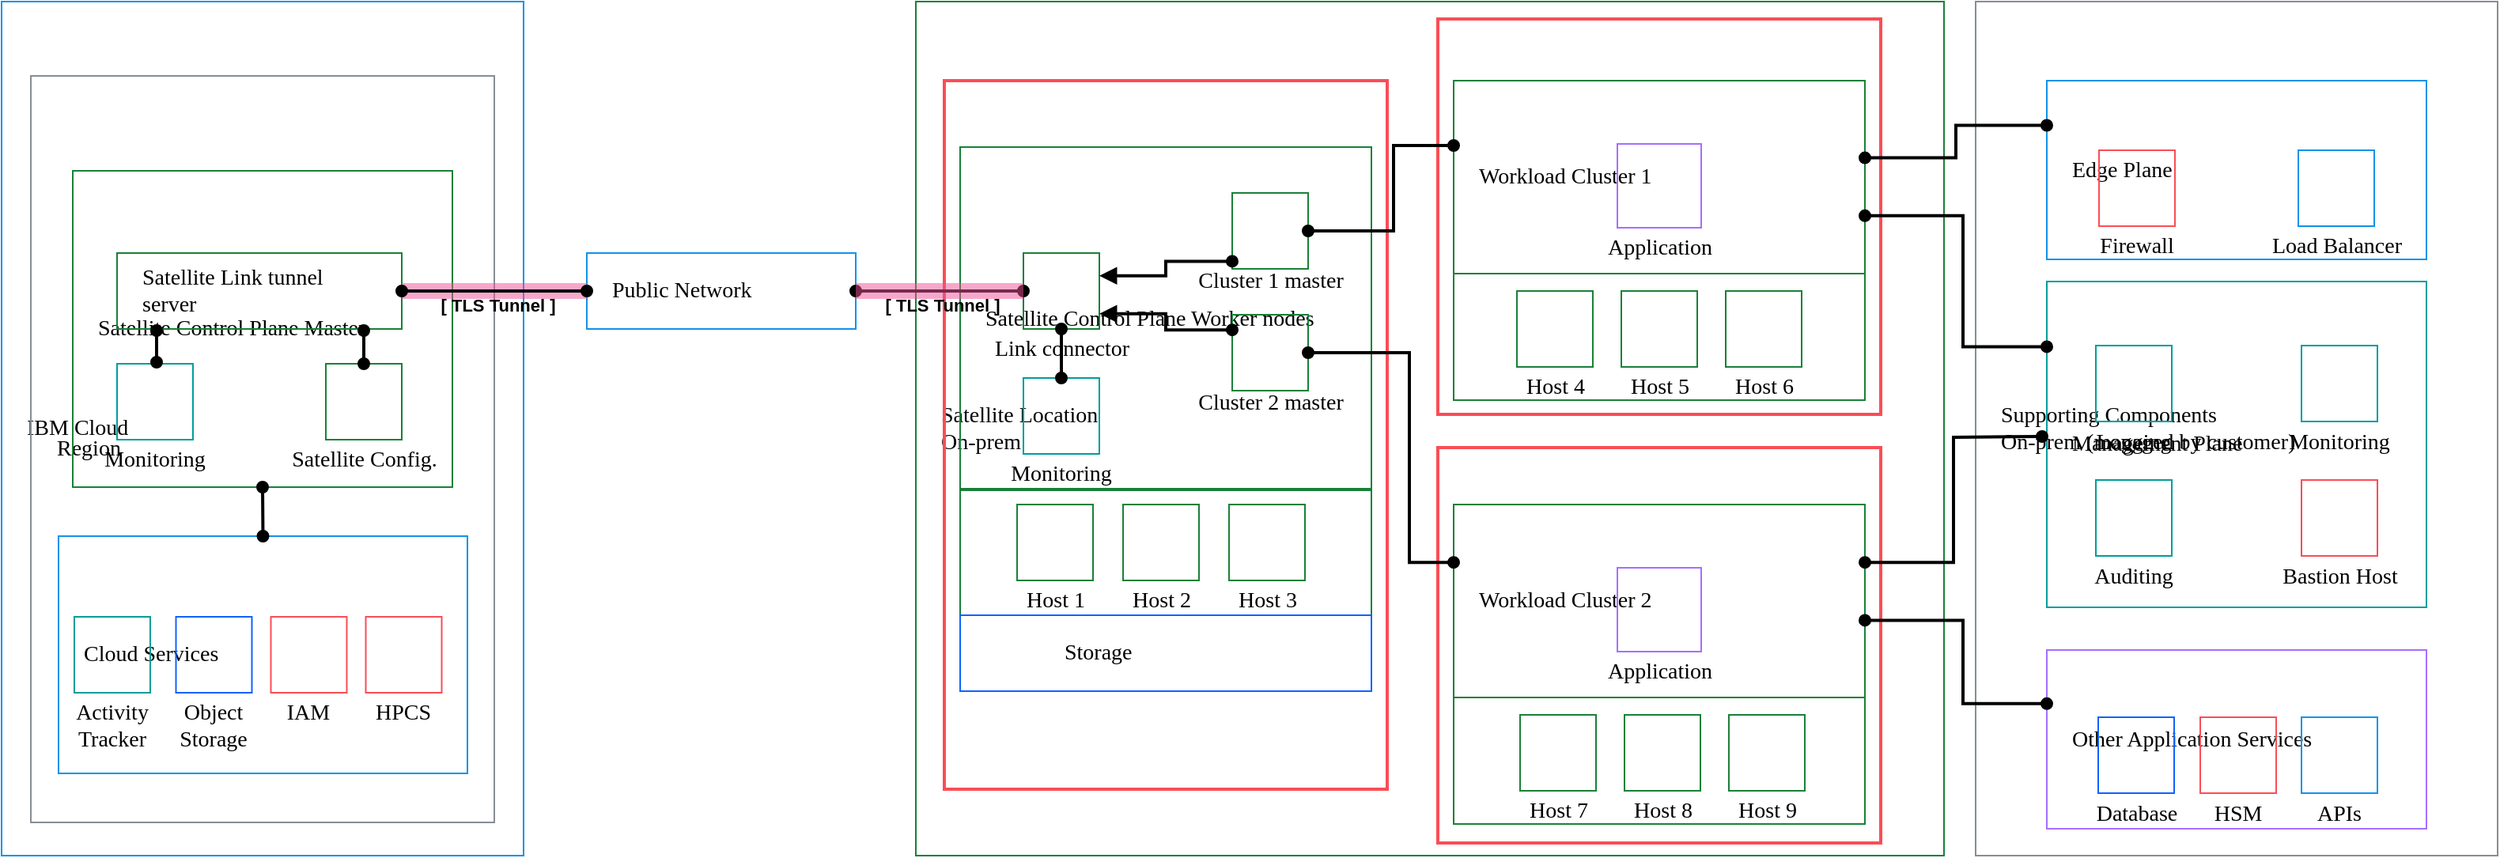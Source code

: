 <mxfile version="16.5.6" type="device"><diagram id="QGgQSifH74BlMv2Aps-l" name="Page-1"><mxGraphModel dx="3565" dy="6855" grid="1" gridSize="10" guides="1" tooltips="1" connect="1" arrows="1" fold="1" page="1" pageScale="1" pageWidth="1654" pageHeight="700" math="0" shadow="0"><root><mxCell id="0"/><mxCell id="1" value="Layout" parent="0"/><UserObject placeholders="1" label="&lt;font style='font-size: 14px' face='IBM Plex Sans SmBld'&gt;%Primary-Label%&lt;/font&gt;&lt;BR&gt;&lt;font style='font-size: 14px' face='IBM Plex Sans Regular'&gt;%Secondary-Text%&lt;/font&gt;" Badge-Text="" Icon-Name="network--enterprise" Primary-Label="Supporting Components" Secondary-Text="On-prem (managed by customer)" id="BtnGIIKVmkuxssM6Jyuc-58"><mxCell style="shape=mxgraph.ibm.base;ibmType=groupl;ibmLayout=expanded;strokeColor=#878d96;html=1;metaEdit=1;whiteSpace=wrap;fontFamily=IBM Plex Sans SmBld;fontSize=14;align=left;verticalAlign=middle;labelPosition=center;verticalLabelPosition=middle;spacing=0;spacingLeft=16;spacingRight=16;spacingTop=0;spacingBottom=0;container=1;collapsible=0;expand=0;recursiveResize=0;fontColor=#000000;ibmBadge=none;ibmBadgeColor=#a2191f;fillColor=none;" parent="1" vertex="1"><mxGeometry x="1286" y="-4820" width="330" height="540" as="geometry"/></mxCell></UserObject><UserObject placeholders="1" label="&lt;font style='font-size: 14px' face='IBM Plex Sans SmBld'&gt;%Primary-Label%&lt;/font&gt;&lt;BR&gt;&lt;font style='font-size: 14px' face='IBM Plex Sans Regular'&gt;%Secondary-Text%&lt;/font&gt;" Badge-Text="1" Icon-Name="ibm-cloud" Primary-Label="IBM Cloud" Secondary-Text="" id="BtnGIIKVmkuxssM6Jyuc-59"><mxCell style="shape=mxgraph.ibm.base;ibmType=groupp;ibmLayout=expanded;strokeColor=#1192e8;html=1;metaEdit=1;whiteSpace=wrap;fontFamily=IBM Plex Sans SmBld;fontSize=14;align=left;verticalAlign=middle;labelPosition=center;verticalLabelPosition=middle;spacing=0;spacingLeft=16;spacingRight=16;spacingTop=0;spacingBottom=0;container=1;collapsible=0;expand=0;recursiveResize=0;fontColor=#000000;ibmBadge=none;ibmBadgeColor=#002d9c;fillColor=none;enumerate=0;enumerateValue=2;" parent="1" vertex="1"><mxGeometry x="38" y="-4820" width="330" height="540" as="geometry"/></mxCell></UserObject><UserObject placeholders="1" label="&lt;font style='font-size: 14px' face='IBM Plex Sans SmBld'&gt;%Primary-Label%&lt;/font&gt;&lt;BR&gt;&lt;font style='font-size: 14px' face='IBM Plex Sans Regular'&gt;%Secondary-Text%&lt;/font&gt;" Badge-Text="" Icon-Name="location" Primary-Label="Region" Secondary-Text="" id="8Ff3G_bCJan0kXfeZ7tJ-3"><mxCell style="shape=mxgraph.ibm.base;ibmType=groupp;ibmLayout=expanded;strokeColor=#878d96;html=1;metaEdit=1;whiteSpace=wrap;fontFamily=IBM Plex Sans SmBld;fontSize=14;align=left;verticalAlign=middle;labelPosition=center;verticalLabelPosition=middle;spacing=0;spacingLeft=16;spacingRight=16;spacingTop=0;spacingBottom=0;container=1;collapsible=0;expand=0;recursiveResize=0;fontColor=#000000;ibmBadge=none;ibmBadgeColor=#002d9c;fillColor=none;" parent="BtnGIIKVmkuxssM6Jyuc-59" vertex="1"><mxGeometry x="18.5" y="47" width="293" height="472" as="geometry"/></mxCell></UserObject><UserObject placeholders="1" label="&lt;font style='font-size: 14px' face='IBM Plex Sans SmBld'&gt;%Primary-Label%&lt;/font&gt;&lt;BR&gt;&lt;font style='font-size: 14px' face='IBM Plex Sans Regular'&gt;%Secondary-Text%&lt;/font&gt;" Badge-Text="" Icon-Name="cloud-satellite" Primary-Label="Satellite Location" Secondary-Text="On-prem" id="BtnGIIKVmkuxssM6Jyuc-24"><mxCell style="shape=mxgraph.ibm.base;ibmType=groupp;ibmLayout=expanded;strokeColor=#198038;html=1;metaEdit=1;fontFamily=IBM Plex Sans SmBld;fontSize=14;align=left;verticalAlign=middle;labelPosition=center;verticalLabelPosition=middle;spacing=0;spacingLeft=16;spacingRight=16;spacingTop=0;spacingBottom=0;fontColor=#000000;container=1;collapsible=0;expand=0;recursiveResize=0;ibmStrikethrough=0;ibmMultiplicity=0;whiteSpace=wrap;ibmDashed=0;fillColor=none;ibmBadge=none;ibmBadgeColor=#002d9c;" parent="1" vertex="1"><mxGeometry x="616" y="-4820" width="650" height="540" as="geometry"/></mxCell></UserObject><mxCell id="BtnGIIKVmkuxssM6Jyuc-38" style="edgeStyle=orthogonalEdgeStyle;rounded=0;orthogonalLoop=1;jettySize=auto;html=1;exitX=0.5;exitY=1;exitDx=0;exitDy=0;exitPerimeter=0;" parent="BtnGIIKVmkuxssM6Jyuc-24" edge="1"><mxGeometry relative="1" as="geometry"><mxPoint x="470" y="210" as="sourcePoint"/><mxPoint x="470" y="210" as="targetPoint"/></mxGeometry></mxCell><UserObject placeholders="1" label="&lt;font style='font-size: 14px' face='IBM Plex Sans SmBld'&gt;%Primary-Label%&lt;/font&gt;&lt;BR&gt;&lt;font style='font-size: 14px' face='IBM Plex Sans Regular'&gt;%Secondary-Text%&lt;/font&gt;" Badge-Text="" Icon-Name="network--public" Primary-Label="Public Network" Secondary-Text="" id="EPWXC6U7eI29zw2xv1Xf-3"><mxCell style="shape=mxgraph.ibm.base;ibmType=nodel;ibmLayout=expanded;strokeColor=#1192e8;html=1;metaEdit=1;whiteSpace=wrap;image=;fontFamily=IBM Plex Sans Regular;fontSize=14;fillColor=default;align=left;verticalAlign=middle;labelPosition=center;verticalLabelPosition=middle;spacing=0;spacingLeft=16;spacingRight=16;spacingTop=0;spacingBottom=0;fontColor=#000000;container=1;collapsible=0;expand=0;recursiveResize=0;" parent="1" vertex="1"><mxGeometry x="408" y="-4661" width="170" height="48" as="geometry"/></mxCell></UserObject><object label="Security" id="7WjPgpAjkITfQ-JHW0yI-1"><mxCell style="" parent="0"/></object><UserObject placeholders="1" label="&lt;font style='font-size: 14px' face='IBM Plex Sans SmBld'&gt;%Primary-Label%&lt;/font&gt;&lt;BR&gt;&lt;font style='font-size: 14px' face='IBM Plex Sans Regular'&gt;%Secondary-Text%&lt;/font&gt;" Badge-Text="" Icon-Name="subnet-acl-rules" Primary-Label="Isolation" Secondary-Text="" id="gTPTis-2L5vKt44UkKvW-8"><mxCell style="shape=mxgraph.ibm.base;ibmType=groupp;ibmLayout=expanded;strokeColor=#fa4d56;html=1;metaEdit=1;whiteSpace=wrap;fontFamily=IBM Plex Sans SmBld;fontSize=14;align=left;verticalAlign=middle;labelPosition=center;verticalLabelPosition=middle;spacing=0;spacingLeft=16;spacingRight=16;spacingTop=0;spacingBottom=0;fontColor=#000000;container=1;collapsible=0;expand=0;recursiveResize=0;ibmDashed=1;noLabel=1;fillColor=none;strokeWidth=2;ibmBadge=none;ibmBadgeColor=#FCF4D6;" parent="7WjPgpAjkITfQ-JHW0yI-1" vertex="1"><mxGeometry x="946" y="-4538" width="280" height="250" as="geometry"/></mxCell></UserObject><UserObject placeholders="1" label="&lt;font style='font-size: 14px' face='IBM Plex Sans SmBld'&gt;%Primary-Label%&lt;/font&gt;&lt;BR&gt;&lt;font style='font-size: 14px' face='IBM Plex Sans Regular'&gt;%Secondary-Text%&lt;/font&gt;" Badge-Text="" Icon-Name="subnet-acl-rules" Primary-Label="Isolation" Secondary-Text="" id="gTPTis-2L5vKt44UkKvW-6"><mxCell style="shape=mxgraph.ibm.base;ibmType=groupp;ibmLayout=expanded;strokeColor=#fa4d56;html=1;metaEdit=1;whiteSpace=wrap;fontFamily=IBM Plex Sans SmBld;fontSize=14;align=left;verticalAlign=middle;labelPosition=center;verticalLabelPosition=middle;spacing=0;spacingLeft=16;spacingRight=16;spacingTop=0;spacingBottom=0;fontColor=#000000;container=1;collapsible=0;expand=0;recursiveResize=0;ibmDashed=1;noLabel=1;fillColor=none;strokeWidth=2;ibmBadge=none;ibmBadgeColor=#FCF4D6;" parent="7WjPgpAjkITfQ-JHW0yI-1" vertex="1"><mxGeometry x="946" y="-4809" width="280" height="250" as="geometry"/></mxCell></UserObject><UserObject placeholders="1" label="&lt;font style='font-size: 14px' face='IBM Plex Sans SmBld'&gt;%Primary-Label%&lt;/font&gt;&lt;BR&gt;&lt;font style='font-size: 14px' face='IBM Plex Sans Regular'&gt;%Secondary-Text%&lt;/font&gt;" Badge-Text="" Icon-Name="subnet-acl-rules" Primary-Label="Isolation" Secondary-Text="" id="gTPTis-2L5vKt44UkKvW-2"><mxCell style="shape=mxgraph.ibm.base;ibmType=groupp;ibmLayout=expanded;strokeColor=#fa4d56;html=1;metaEdit=1;whiteSpace=wrap;fontFamily=IBM Plex Sans SmBld;fontSize=14;align=left;verticalAlign=middle;labelPosition=center;verticalLabelPosition=middle;spacing=0;spacingLeft=16;spacingRight=16;spacingTop=0;spacingBottom=0;fontColor=#000000;container=1;collapsible=0;expand=0;recursiveResize=0;ibmDashed=1;noLabel=1;fillColor=none;strokeWidth=2;ibmBadge=none;ibmBadgeColor=#FCF4D6;ibmDouble=0;ibmStrikethrough=0;" parent="7WjPgpAjkITfQ-JHW0yI-1" vertex="1"><mxGeometry x="634" y="-4770" width="280" height="448" as="geometry"/></mxCell></UserObject><mxCell id="4E3MlcDwpkVzc0D5a_3z-2" value="Main" style="" parent="0"/><UserObject placeholders="1" label="&lt;font style='font-size: 14px' face='IBM Plex Sans SmBld'&gt;%Primary-Label%&lt;/font&gt;&lt;BR&gt;&lt;font style='font-size: 14px' face='IBM Plex Sans Regular'&gt;%Secondary-Text%&lt;/font&gt;" Badge-Text="" Icon-Name="cloud-satellite" Primary-Label="Satellite Control Plane Master" Secondary-Text="" id="BtnGIIKVmkuxssM6Jyuc-9"><mxCell style="shape=mxgraph.ibm.base;ibmType=groupp;ibmLayout=expanded;strokeColor=#198038;html=1;metaEdit=1;fontFamily=IBM Plex Sans SmBld;fontSize=14;align=left;verticalAlign=middle;labelPosition=center;verticalLabelPosition=middle;spacing=0;spacingLeft=16;spacingRight=16;spacingTop=0;spacingBottom=0;fontColor=#000000;container=1;collapsible=0;expand=0;recursiveResize=0;ibmStrikethrough=0;ibmMultiplicity=1;whiteSpace=wrap;ibmBadge=none;ibmBadgeColor=#002d9c;fillColor=none;" parent="4E3MlcDwpkVzc0D5a_3z-2" vertex="1"><mxGeometry x="83" y="-4713" width="240" height="200" as="geometry"/></mxCell></UserObject><UserObject placeholders="1" label="&lt;font style='font-size: 14px' face='IBM Plex Sans SmBld'&gt;%Primary-Label%&lt;/font&gt;&lt;BR&gt;&lt;font style='font-size: 14px' face='IBM Plex Sans Regular'&gt;%Secondary-Text%&lt;/font&gt;" Badge-Text="" Icon-Name="cloud-satellite" Primary-Label="Satellite Control Plane Worker nodes" Secondary-Text="" id="BtnGIIKVmkuxssM6Jyuc-11"><mxCell style="shape=mxgraph.ibm.base;ibmType=groupp;ibmLayout=expanded;strokeColor=#198038;html=1;metaEdit=1;fontFamily=IBM Plex Sans SmBld;fontSize=14;align=left;verticalAlign=middle;labelPosition=center;verticalLabelPosition=middle;spacing=0;spacingLeft=16;spacingRight=16;spacingTop=0;spacingBottom=0;fontColor=#000000;container=1;collapsible=0;expand=0;recursiveResize=0;ibmStrikethrough=0;ibmMultiplicity=0;whiteSpace=wrap;ibmBadge=none;ibmBadgeColor=#002d9c;fillColor=none;" parent="4E3MlcDwpkVzc0D5a_3z-2" vertex="1"><mxGeometry x="644" y="-4728" width="260" height="217" as="geometry"/></mxCell></UserObject><UserObject placeholders="1" label="&lt;font style='font-size: 14px' face='IBM Plex Sans SmBld'&gt;%Primary-Label%&lt;/font&gt;&lt;BR&gt;&lt;font style='font-size: 14px' face='IBM Plex Sans Regular'&gt;%Secondary-Text%&lt;/font&gt;" Badge-Text="" Icon-Name="bare-metal-server" Primary-Label="Workload" Secondary-Text="" id="p9elgmmDViiukzPHagZu-3"><mxCell style="shape=mxgraph.ibm.base;ibmType=nodep;ibmLayout=expanded;strokeColor=#198038;html=1;metaEdit=1;fontFamily=IBM Plex Sans SmBld;fontSize=14;align=left;verticalAlign=middle;labelPosition=center;verticalLabelPosition=middle;spacing=0;spacingLeft=16;spacingRight=16;spacingTop=0;spacingBottom=0;fontColor=#000000;container=1;collapsible=0;expand=0;recursiveResize=0;ibmMultiplicity=0;noLabel=1;ibmNoIcon=1;fillColor=none;" parent="4E3MlcDwpkVzc0D5a_3z-2" vertex="1"><mxGeometry x="956" y="-4648" width="260" height="80" as="geometry"/></mxCell></UserObject><UserObject placeholders="1" label="&lt;font style='font-size: 14px' face='IBM Plex Sans SmBld'&gt;%Primary-Label%&lt;/font&gt;&lt;BR&gt;&lt;font style='font-size: 14px' face='IBM Plex Sans Regular'&gt;%Secondary-Text%&lt;/font&gt;" Badge-Text="" Icon-Name="bare-metal-server" Primary-Label="Host 4" Secondary-Text="" id="p9elgmmDViiukzPHagZu-4"><mxCell style="shape=mxgraph.ibm.base;ibmType=nodel;ibmLayout=collapsed;strokeColor=#198038;html=1;metaEdit=1;fontFamily=IBM Plex Sans SmBld;fontSize=14;align=center;verticalAlign=top;labelPosition=center;verticalLabelPosition=bottom;spacing=0;spacingLeft=16;spacingRight=16;spacingTop=0;spacingBottom=4;fontColor=#000000;noLabel=0;ibmBadge=none;ibmBadgeColor=#002d9c;fillColor=none;" parent="p9elgmmDViiukzPHagZu-3" vertex="1"><mxGeometry x="40" y="11" width="48" height="48" as="geometry"/></mxCell></UserObject><UserObject placeholders="1" label="&lt;font style='font-size: 14px' face='IBM Plex Sans SmBld'&gt;%Primary-Label%&lt;/font&gt;&lt;BR&gt;&lt;font style='font-size: 14px' face='IBM Plex Sans Regular'&gt;%Secondary-Text%&lt;/font&gt;" Badge-Text="" Icon-Name="bare-metal-server" Primary-Label="Host 5" Secondary-Text="" id="p9elgmmDViiukzPHagZu-5"><mxCell style="shape=mxgraph.ibm.base;ibmType=nodel;ibmLayout=collapsed;strokeColor=#198038;html=1;metaEdit=1;fontFamily=IBM Plex Sans SmBld;fontSize=14;align=center;verticalAlign=top;labelPosition=center;verticalLabelPosition=bottom;spacing=0;spacingLeft=16;spacingRight=16;spacingTop=0;spacingBottom=4;fontColor=#000000;noLabel=0;ibmBadge=none;ibmBadgeColor=#002d9c;fillColor=none;" parent="p9elgmmDViiukzPHagZu-3" vertex="1"><mxGeometry x="106" y="11" width="48" height="48" as="geometry"/></mxCell></UserObject><UserObject placeholders="1" label="&lt;font style='font-size: 14px' face='IBM Plex Sans SmBld'&gt;%Primary-Label%&lt;/font&gt;&lt;BR&gt;&lt;font style='font-size: 14px' face='IBM Plex Sans Regular'&gt;%Secondary-Text%&lt;/font&gt;" Badge-Text="" Icon-Name="bare-metal-server" Primary-Label="Host 6" Secondary-Text="" id="p9elgmmDViiukzPHagZu-6"><mxCell style="shape=mxgraph.ibm.base;ibmType=nodel;ibmLayout=collapsed;strokeColor=#198038;html=1;metaEdit=1;fontFamily=IBM Plex Sans SmBld;fontSize=14;align=center;verticalAlign=top;labelPosition=center;verticalLabelPosition=bottom;spacing=0;spacingLeft=16;spacingRight=16;spacingTop=0;spacingBottom=4;fontColor=#000000;noLabel=0;ibmBadge=none;ibmBadgeColor=#002d9c;fillColor=none;" parent="p9elgmmDViiukzPHagZu-3" vertex="1"><mxGeometry x="172" y="11" width="48" height="48" as="geometry"/></mxCell></UserObject><UserObject placeholders="1" label="&lt;font style='font-size: 14px' face='IBM Plex Sans SmBld'&gt;%Primary-Label%&lt;/font&gt;&lt;BR&gt;&lt;font style='font-size: 14px' face='IBM Plex Sans Regular'&gt;%Secondary-Text%&lt;/font&gt;" Badge-Text="" Icon-Name="archive" Primary-Label="Storage" Secondary-Text="" storage="" id="xt4Dpv5chbfteSFNJr3n-8"><mxCell style="shape=mxgraph.ibm.base;ibmType=nodep;ibmLayout=expanded;strokeColor=#198038;html=1;metaEdit=1;fontFamily=IBM Plex Sans SmBld;fontSize=14;align=left;verticalAlign=middle;labelPosition=center;verticalLabelPosition=middle;spacing=0;spacingLeft=16;spacingRight=16;spacingTop=0;spacingBottom=0;fontColor=#000000;ibmMultiplicity=0;noLabel=1;ibmNoIcon=1;container=1;collapsible=0;expand=0;recursiveResize=0;fillColor=default;horizontal=0;" parent="4E3MlcDwpkVzc0D5a_3z-2" vertex="1"><mxGeometry x="956" y="-4380" width="260" height="80" as="geometry"/></mxCell></UserObject><UserObject placeholders="1" label="&lt;font style='font-size: 14px' face='IBM Plex Sans SmBld'&gt;%Primary-Label%&lt;/font&gt;&lt;BR&gt;&lt;font style='font-size: 14px' face='IBM Plex Sans Regular'&gt;%Secondary-Text%&lt;/font&gt;" Badge-Text="" Icon-Name="bare-metal-server" Primary-Label="Host 7" Secondary-Text="" id="xt4Dpv5chbfteSFNJr3n-9"><mxCell style="shape=mxgraph.ibm.base;ibmType=nodel;ibmLayout=collapsed;strokeColor=#198038;html=1;metaEdit=1;fontFamily=IBM Plex Sans SmBld;fontSize=14;align=center;verticalAlign=top;labelPosition=center;verticalLabelPosition=bottom;spacing=0;spacingLeft=16;spacingRight=16;spacingTop=0;spacingBottom=4;fontColor=#000000;noLabel=0;ibmBadgeColor=#002d9c;ibmBadge=none;fillColor=none;" parent="xt4Dpv5chbfteSFNJr3n-8" vertex="1"><mxGeometry x="42" y="11" width="48" height="48" as="geometry"/></mxCell></UserObject><UserObject placeholders="1" label="&lt;font style='font-size: 14px' face='IBM Plex Sans SmBld'&gt;%Primary-Label%&lt;/font&gt;&lt;BR&gt;&lt;font style='font-size: 14px' face='IBM Plex Sans Regular'&gt;%Secondary-Text%&lt;/font&gt;" Badge-Text="" Icon-Name="bare-metal-server" Primary-Label="Host 8" Secondary-Text="" id="xt4Dpv5chbfteSFNJr3n-10"><mxCell style="shape=mxgraph.ibm.base;ibmType=nodel;ibmLayout=collapsed;strokeColor=#198038;html=1;metaEdit=1;fontFamily=IBM Plex Sans SmBld;fontSize=14;align=center;verticalAlign=top;labelPosition=center;verticalLabelPosition=bottom;spacing=0;spacingLeft=16;spacingRight=16;spacingTop=0;spacingBottom=4;fontColor=#000000;noLabel=0;ibmBadgeColor=#002d9c;ibmBadge=none;fillColor=none;" parent="xt4Dpv5chbfteSFNJr3n-8" vertex="1"><mxGeometry x="108" y="11" width="48" height="48" as="geometry"/></mxCell></UserObject><UserObject placeholders="1" label="&lt;font style='font-size: 14px' face='IBM Plex Sans SmBld'&gt;%Primary-Label%&lt;/font&gt;&lt;BR&gt;&lt;font style='font-size: 14px' face='IBM Plex Sans Regular'&gt;%Secondary-Text%&lt;/font&gt;" Badge-Text="" Icon-Name="bare-metal-server" Primary-Label="Host 9" Secondary-Text="" id="xt4Dpv5chbfteSFNJr3n-11"><mxCell style="shape=mxgraph.ibm.base;ibmType=nodel;ibmLayout=collapsed;strokeColor=#198038;html=1;metaEdit=1;fontFamily=IBM Plex Sans SmBld;fontSize=14;align=center;verticalAlign=top;labelPosition=center;verticalLabelPosition=bottom;spacing=0;spacingLeft=16;spacingRight=16;spacingTop=0;spacingBottom=4;fontColor=#000000;noLabel=0;ibmBadgeColor=#002d9c;ibmBadge=none;fillColor=none;" parent="xt4Dpv5chbfteSFNJr3n-8" vertex="1"><mxGeometry x="174" y="11" width="48" height="48" as="geometry"/></mxCell></UserObject><mxCell id="4E3MlcDwpkVzc0D5a_3z-3" value="Main-labeled" style="" parent="0"/><UserObject placeholders="1" label="&lt;font style='font-size: 14px' face='IBM Plex Sans SmBld'&gt;%Primary-Label%&lt;/font&gt;&lt;BR&gt;&lt;font style='font-size: 14px' face='IBM Plex Sans Regular'&gt;%Secondary-Text%&lt;/font&gt;" Badge-Text="2" Icon-Name="cloud--monitoring" Primary-Label="Monitoring" Secondary-Text="" id="BtnGIIKVmkuxssM6Jyuc-10"><mxCell style="shape=mxgraph.ibm.base;ibmType=nodel;ibmLayout=collapsed;strokeColor=#009d9a;html=1;metaEdit=1;whiteSpace=wrap;fontFamily=IBM Plex Sans SmBld;fontSize=14;align=center;verticalAlign=top;labelPosition=center;verticalLabelPosition=bottom;spacing=0;spacingLeft=16;spacingRight=16;spacingTop=0;spacingBottom=4;fontColor=#000000;enumerate=0;ibmBadge=circle;fillColor=none;ibmBadgeColor=#000000;" parent="4E3MlcDwpkVzc0D5a_3z-3" vertex="1"><mxGeometry x="111" y="-4591" width="48" height="48" as="geometry"/></mxCell></UserObject><UserObject placeholders="1" label="&lt;font style='font-size: 14px' face='IBM Plex Sans SmBld'&gt;%Primary-Label%&lt;/font&gt;&lt;BR&gt;&lt;font style='font-size: 14px' face='IBM Plex Sans Regular'&gt;%Secondary-Text%&lt;/font&gt;" Badge-Text="3" Icon-Name="cloud-satellite--config" Primary-Label="Satellite Config." Secondary-Text="" id="BtnGIIKVmkuxssM6Jyuc-6"><mxCell style="shape=mxgraph.ibm.base;ibmType=nodep;ibmLayout=collapsed;strokeColor=#198038;html=1;metaEdit=1;fontFamily=IBM Plex Sans SmBld;fontSize=14;align=center;verticalAlign=top;labelPosition=center;verticalLabelPosition=bottom;spacing=0;spacingLeft=16;spacingRight=16;spacingTop=0;spacingBottom=4;fontColor=#000000;ibmBadge=circle;fillColor=none;ibmBadgeColor=#000000;" parent="4E3MlcDwpkVzc0D5a_3z-3" vertex="1"><mxGeometry x="243" y="-4591" width="48" height="48" as="geometry"/></mxCell></UserObject><UserObject placeholders="1" label="&lt;font style='font-size: 14px' face='IBM Plex Sans SmBld'&gt;%Primary-Label%&lt;/font&gt;&lt;BR&gt;&lt;font style='font-size: 14px' face='IBM Plex Sans Regular'&gt;%Secondary-Text%&lt;/font&gt;" Badge-Text="1" Icon-Name="cloud-satellite--link" Primary-Label="Satellite Link tunnel server" Secondary-Text="" id="BtnGIIKVmkuxssM6Jyuc-7"><mxCell style="shape=mxgraph.ibm.base;ibmType=nodep;ibmLayout=expandedStack;strokeColor=#198038;html=1;metaEdit=1;whiteSpace=wrap;fontFamily=IBM Plex Sans SmBld;fontSize=14;align=left;verticalAlign=middle;labelPosition=center;verticalLabelPosition=middle;spacing=0;spacingLeft=16;spacingRight=16;spacingTop=0;spacingBottom=0;fontColor=#000000;childLayout=stackLayout;horizontalStack=0;stackFill=1;marginLeft=16;marginRight=8;marginTop=64;marginBottom=8;container=1;collapsible=0;expand=0;recursiveResize=0;ibmDouble=0;ibmDashed=0;fillColor=none;ibmBadge=circle;ibmBadgeColor=#000000;" parent="4E3MlcDwpkVzc0D5a_3z-3" vertex="1"><mxGeometry x="111" y="-4661" width="180" height="48" as="geometry"/></mxCell></UserObject><UserObject placeholders="1" label="&lt;font style='font-size: 14px' face='IBM Plex Sans SmBld'&gt;%Primary-Label%&lt;/font&gt;&lt;BR&gt;&lt;font style='font-size: 14px' face='IBM Plex Sans Regular'&gt;%Secondary-Text%&lt;/font&gt;" Badge-Text="6" Icon-Name="cloud-satellite--link" Primary-Label="Link connector" Secondary-Text="" id="BtnGIIKVmkuxssM6Jyuc-15"><mxCell style="shape=mxgraph.ibm.base;ibmType=nodep;ibmLayout=collapsed;strokeColor=#198038;html=1;metaEdit=1;fontFamily=IBM Plex Sans SmBld;fontSize=14;align=center;verticalAlign=top;labelPosition=center;verticalLabelPosition=bottom;spacing=0;spacingLeft=16;spacingRight=16;spacingTop=0;spacingBottom=4;fontColor=#000000;ibmBadge=circle;fillColor=none;ibmBadgeColor=#000000;" parent="4E3MlcDwpkVzc0D5a_3z-3" vertex="1"><mxGeometry x="684" y="-4661" width="48" height="48" as="geometry"/></mxCell></UserObject><UserObject placeholders="1" label="&lt;font style='font-size: 14px' face='IBM Plex Sans SmBld'&gt;%Primary-Label%&lt;/font&gt;&lt;BR&gt;&lt;font style='font-size: 14px' face='IBM Plex Sans Regular'&gt;%Secondary-Text%&lt;/font&gt;" Badge-Text="7" Icon-Name="cloud--monitoring" Primary-Label="Monitoring" Secondary-Text="" id="BtnGIIKVmkuxssM6Jyuc-14"><mxCell style="shape=mxgraph.ibm.base;ibmType=nodel;ibmLayout=collapsed;strokeColor=#009d9a;html=1;metaEdit=1;whiteSpace=wrap;fontFamily=IBM Plex Sans SmBld;fontSize=14;align=center;verticalAlign=top;labelPosition=center;verticalLabelPosition=bottom;spacing=0;spacingLeft=16;spacingRight=16;spacingTop=0;spacingBottom=4;fontColor=#000000;ibmBadge=circle;fillColor=none;ibmBadgeColor=#000000;" parent="4E3MlcDwpkVzc0D5a_3z-3" vertex="1"><mxGeometry x="684" y="-4582" width="48" height="48" as="geometry"/></mxCell></UserObject><UserObject placeholders="1" label="&lt;font style='font-size: 14px' face='IBM Plex Sans SmBld'&gt;%Primary-Label%&lt;/font&gt;&lt;BR&gt;&lt;font style='font-size: 14px' face='IBM Plex Sans Regular'&gt;%Secondary-Text%&lt;/font&gt;" Badge-Text="8" Icon-Name="logo--openshift" Primary-Label="Cluster 1 master" Secondary-Text="" id="BtnGIIKVmkuxssM6Jyuc-16"><mxCell style="shape=mxgraph.ibm.base;ibmType=nodep;ibmLayout=collapsed;strokeColor=#198038;html=1;metaEdit=1;fontFamily=IBM Plex Sans SmBld;fontSize=14;align=center;verticalAlign=top;labelPosition=center;verticalLabelPosition=bottom;spacing=0;spacingLeft=16;spacingRight=16;spacingTop=-5;spacingBottom=4;fontColor=#000000;ibmMultiplicity=0;ibmBadge=circle;fillColor=none;ibmBadgeColor=#000000;" parent="4E3MlcDwpkVzc0D5a_3z-3" vertex="1"><mxGeometry x="816" y="-4699" width="48" height="48" as="geometry"/></mxCell></UserObject><UserObject placeholders="1" label="&lt;font style='font-size: 14px' face='IBM Plex Sans SmBld'&gt;%Primary-Label%&lt;/font&gt;&lt;BR&gt;&lt;font style='font-size: 14px' face='IBM Plex Sans Regular'&gt;%Secondary-Text%&lt;/font&gt;" Badge-Text="8" Icon-Name="logo--openshift" Primary-Label="Cluster 2 master" Secondary-Text="" id="BtnGIIKVmkuxssM6Jyuc-17"><mxCell style="shape=mxgraph.ibm.base;ibmType=nodep;ibmLayout=collapsed;strokeColor=#198038;html=1;metaEdit=1;fontFamily=IBM Plex Sans SmBld;fontSize=14;align=center;verticalAlign=top;labelPosition=center;verticalLabelPosition=bottom;spacing=0;spacingLeft=16;spacingRight=16;spacingTop=-5;spacingBottom=4;fontColor=#000000;ibmMultiplicity=0;ibmBadge=circle;fillColor=none;ibmBadgeColor=#000000;" parent="4E3MlcDwpkVzc0D5a_3z-3" vertex="1"><mxGeometry x="816" y="-4622" width="48" height="48" as="geometry"/></mxCell></UserObject><UserObject placeholders="1" label="&lt;font style='font-size: 14px' face='IBM Plex Sans SmBld'&gt;%Primary-Label%&lt;/font&gt;&lt;BR&gt;&lt;font style='font-size: 14px' face='IBM Plex Sans Regular'&gt;%Secondary-Text%&lt;/font&gt;" Badge-Text="9" Icon-Name="logo--openshift" Primary-Label="Workload Cluster 1" Secondary-Text="" id="p9elgmmDViiukzPHagZu-1"><mxCell style="shape=mxgraph.ibm.base;ibmType=groupp;ibmLayout=expanded;strokeColor=#198038;html=1;metaEdit=1;fontFamily=IBM Plex Sans SmBld;fontSize=14;align=left;verticalAlign=middle;labelPosition=center;verticalLabelPosition=middle;spacing=0;spacingLeft=16;spacingRight=16;spacingTop=0;spacingBottom=0;fontColor=#000000;container=1;collapsible=0;expand=0;recursiveResize=0;ibmStrikethrough=0;ibmMultiplicity=0;whiteSpace=wrap;ibmBadge=circle;ibmBadgeColor=#000000;fillColor=none;" parent="4E3MlcDwpkVzc0D5a_3z-3" vertex="1"><mxGeometry x="956" y="-4770" width="260" height="122" as="geometry"/></mxCell></UserObject><UserObject placeholders="1" label="&lt;font style='font-size: 14px' face='IBM Plex Sans SmBld'&gt;%Primary-Label%&lt;/font&gt;&lt;BR&gt;&lt;font style='font-size: 14px' face='IBM Plex Sans Regular'&gt;%Secondary-Text%&lt;/font&gt;" Badge-Text="" Icon-Name="application" Primary-Label="Application" Secondary-Text="" id="p9elgmmDViiukzPHagZu-2"><mxCell style="shape=mxgraph.ibm.base;ibmType=nodel;ibmLayout=collapsed;strokeColor=#a56eff;html=1;metaEdit=1;whiteSpace=wrap;fontFamily=IBM Plex Sans SmBld;fontSize=14;align=center;verticalAlign=top;labelPosition=center;verticalLabelPosition=bottom;spacing=0;spacingLeft=16;spacingRight=16;spacingTop=0;spacingBottom=4;fontColor=#000000;horizontal=1;ibmBadge=none;ibmBadgeColor=#a2191f;fillColor=none;" parent="p9elgmmDViiukzPHagZu-1" vertex="1"><mxGeometry x="103.5" y="40" width="53.0" height="53.0" as="geometry"/></mxCell></UserObject><UserObject placeholders="1" label="&lt;font style='font-size: 14px' face='IBM Plex Sans SmBld'&gt;%Primary-Label%&lt;/font&gt;&lt;BR&gt;&lt;font style='font-size: 14px' face='IBM Plex Sans Regular'&gt;%Secondary-Text%&lt;/font&gt;" Badge-Text="9" Icon-Name="logo--openshift" Primary-Label="Workload Cluster 2" Secondary-Text="" id="oRTiGOFBWsPHetn2eHyP-5"><mxCell style="shape=mxgraph.ibm.base;ibmType=groupp;ibmLayout=expanded;strokeColor=#198038;html=1;metaEdit=1;fontFamily=IBM Plex Sans SmBld;fontSize=14;align=left;verticalAlign=middle;labelPosition=center;verticalLabelPosition=middle;spacing=0;spacingLeft=16;spacingRight=16;spacingTop=0;spacingBottom=0;fontColor=#000000;container=1;collapsible=0;expand=0;recursiveResize=0;ibmStrikethrough=0;ibmMultiplicity=0;whiteSpace=wrap;ibmBadge=circle;ibmBadgeColor=#000000;fillColor=none;" parent="4E3MlcDwpkVzc0D5a_3z-3" vertex="1"><mxGeometry x="956" y="-4502" width="260" height="122" as="geometry"/></mxCell></UserObject><UserObject placeholders="1" label="&lt;font style='font-size: 14px' face='IBM Plex Sans SmBld'&gt;%Primary-Label%&lt;/font&gt;&lt;BR&gt;&lt;font style='font-size: 14px' face='IBM Plex Sans Regular'&gt;%Secondary-Text%&lt;/font&gt;" Badge-Text="" Icon-Name="application" Primary-Label="Application" Secondary-Text="" id="oRTiGOFBWsPHetn2eHyP-9"><mxCell style="shape=mxgraph.ibm.base;ibmType=nodel;ibmLayout=collapsed;strokeColor=#a56eff;html=1;metaEdit=1;whiteSpace=wrap;fontFamily=IBM Plex Sans SmBld;fontSize=14;align=center;verticalAlign=top;labelPosition=center;verticalLabelPosition=bottom;spacing=0;spacingLeft=16;spacingRight=16;spacingTop=0;spacingBottom=4;fontColor=#000000;horizontal=1;ibmBadge=none;ibmBadgeColor=#a2191f;fillColor=none;" parent="oRTiGOFBWsPHetn2eHyP-5" vertex="1"><mxGeometry x="103.5" y="40" width="53.0" height="53.0" as="geometry"/></mxCell></UserObject><UserObject placeholders="1" label="&lt;font style='font-size: 14px' face='IBM Plex Sans SmBld'&gt;%Primary-Label%&lt;/font&gt;&lt;BR&gt;&lt;font style='font-size: 14px' face='IBM Plex Sans Regular'&gt;%Secondary-Text%&lt;/font&gt;" Badge-Text="10" Icon-Name="Edge Plana" Primary-Label="Edge Plane" Secondary-Text="" id="oRTiGOFBWsPHetn2eHyP-10"><mxCell style="shape=mxgraph.ibm.base;ibmType=groupp;ibmLayout=expanded;strokeColor=#1192E8;html=1;metaEdit=1;whiteSpace=wrap;fontFamily=IBM Plex Sans SmBld;fontSize=14;align=left;verticalAlign=middle;labelPosition=center;verticalLabelPosition=middle;spacing=0;spacingLeft=16;spacingRight=16;spacingTop=0;spacingBottom=0;fontColor=#000000;container=1;collapsible=0;expand=0;recursiveResize=0;ibmNoIcon=1;ibmBadge=circle;ibmBadgeColor=#000000;fillColor=none;" parent="4E3MlcDwpkVzc0D5a_3z-3" vertex="1"><mxGeometry x="1331" y="-4770" width="240" height="113" as="geometry"/></mxCell></UserObject><UserObject placeholders="1" label="&lt;font style='font-size: 14px' face='IBM Plex Sans SmBld'&gt;%Primary-Label%&lt;/font&gt;&lt;BR&gt;&lt;font style='font-size: 14px' face='IBM Plex Sans Regular'&gt;%Secondary-Text%&lt;/font&gt;" Badge-Text="" Icon-Name="firewall" Primary-Label="Firewall" Secondary-Text="" id="oRTiGOFBWsPHetn2eHyP-12"><mxCell style="shape=mxgraph.ibm.base;ibmType=nodel;ibmLayout=collapsed;strokeColor=#fa4d56;fillColor=none;html=1;metaEdit=1;whiteSpace=wrap;fontFamily=IBM Plex Sans SmBld;fontSize=14;align=center;verticalAlign=top;labelPosition=center;verticalLabelPosition=bottom;spacing=0;spacingLeft=16;spacingRight=16;spacingTop=0;spacingBottom=4;fontColor=#000000;ibmBadge=none;" parent="oRTiGOFBWsPHetn2eHyP-10" vertex="1"><mxGeometry x="33" y="44" width="48" height="48" as="geometry"/></mxCell></UserObject><UserObject placeholders="1" label="&lt;font style='font-size: 14px' face='IBM Plex Sans SmBld'&gt;%Primary-Label%&lt;/font&gt;&lt;BR&gt;&lt;font style='font-size: 14px' face='IBM Plex Sans Regular'&gt;%Secondary-Text%&lt;/font&gt;" Badge-Text="" Icon-Name="load-balancer--local" Primary-Label="Load Balancer" Secondary-Text="" id="nwis2dxLjdbNNTHY39nC-1"><mxCell style="shape=mxgraph.ibm.base;ibmType=nodep;ibmLayout=collapsed;strokeColor=#1192e8;html=1;metaEdit=1;fontFamily=IBM Plex Sans SmBld;fontSize=14;align=center;verticalAlign=top;labelPosition=center;verticalLabelPosition=bottom;spacing=0;spacingLeft=16;spacingRight=16;spacingTop=0;spacingBottom=4;fontColor=#000000;ibmBadge=none;fillColor=none;" parent="oRTiGOFBWsPHetn2eHyP-10" vertex="1"><mxGeometry x="159" y="44" width="48" height="48" as="geometry"/></mxCell></UserObject><UserObject placeholders="1" label="&lt;font style='font-size: 14px' face='IBM Plex Sans SmBld'&gt;%Primary-Label%&lt;/font&gt;&lt;BR&gt;&lt;font style='font-size: 14px' face='IBM Plex Sans Regular'&gt;%Secondary-Text%&lt;/font&gt;" Badge-Text="11" Icon-Name="cloud--auditing" Primary-Label="Management Plane" Secondary-Text="" id="BtnGIIKVmkuxssM6Jyuc-60"><mxCell style="shape=mxgraph.ibm.base;ibmType=groupp;ibmLayout=expanded;strokeColor=#009D9A;html=1;metaEdit=1;whiteSpace=wrap;fontFamily=IBM Plex Sans SmBld;fontSize=14;align=left;verticalAlign=middle;labelPosition=center;verticalLabelPosition=middle;spacing=0;spacingLeft=16;spacingRight=16;spacingTop=0;spacingBottom=0;fontColor=#000000;container=1;collapsible=0;expand=0;recursiveResize=0;ibmNoIcon=1;ibmBadge=circle;ibmBadgeColor=#000000;fillColor=none;" parent="4E3MlcDwpkVzc0D5a_3z-3" vertex="1"><mxGeometry x="1331" y="-4643" width="240" height="206" as="geometry"/></mxCell></UserObject><UserObject placeholders="1" label="&lt;font style='font-size: 14px' face='IBM Plex Sans SmBld'&gt;%Primary-Label%&lt;/font&gt;&lt;BR&gt;&lt;font style='font-size: 14px' face='IBM Plex Sans Regular'&gt;%Secondary-Text%&lt;/font&gt;" Badge-Text="" Icon-Name="cloud--logging" Primary-Label="Logging" Secondary-Text="" id="BtnGIIKVmkuxssM6Jyuc-62"><mxCell style="shape=mxgraph.ibm.base;ibmType=nodel;ibmLayout=collapsed;strokeColor=#009d9a;html=1;metaEdit=1;whiteSpace=wrap;fontFamily=IBM Plex Sans SmBld;fontSize=14;align=center;verticalAlign=top;labelPosition=center;verticalLabelPosition=bottom;spacing=0;spacingLeft=16;spacingRight=16;spacingTop=0;spacingBottom=4;fontColor=#000000;ibmBadge=none;fillColor=none;" parent="BtnGIIKVmkuxssM6Jyuc-60" vertex="1"><mxGeometry x="31" y="40.5" width="48" height="48" as="geometry"/></mxCell></UserObject><UserObject placeholders="1" label="&lt;font style='font-size: 14px' face='IBM Plex Sans SmBld'&gt;%Primary-Label%&lt;/font&gt;&lt;BR&gt;&lt;font style='font-size: 14px' face='IBM Plex Sans Regular'&gt;%Secondary-Text%&lt;/font&gt;" Badge-Text="" Icon-Name="cloud--monitoring" Primary-Label="Monitoring" Secondary-Text="" id="BtnGIIKVmkuxssM6Jyuc-63"><mxCell style="shape=mxgraph.ibm.base;ibmType=nodel;ibmLayout=collapsed;strokeColor=#009d9a;html=1;metaEdit=1;whiteSpace=wrap;fontFamily=IBM Plex Sans SmBld;fontSize=14;align=center;verticalAlign=top;labelPosition=center;verticalLabelPosition=bottom;spacing=0;spacingLeft=16;spacingRight=16;spacingTop=0;spacingBottom=4;fontColor=#000000;ibmBadge=none;fillColor=none;" parent="BtnGIIKVmkuxssM6Jyuc-60" vertex="1"><mxGeometry x="161" y="40.5" width="48" height="48" as="geometry"/></mxCell></UserObject><UserObject placeholders="1" label="&lt;font style='font-size: 14px' face='IBM Plex Sans SmBld'&gt;%Primary-Label%&lt;/font&gt;&lt;BR&gt;&lt;font style='font-size: 14px' face='IBM Plex Sans Regular'&gt;%Secondary-Text%&lt;/font&gt;" Badge-Text="" Icon-Name="cloud--auditing" Primary-Label="Auditing" Secondary-Text="" id="BtnGIIKVmkuxssM6Jyuc-64"><mxCell style="shape=mxgraph.ibm.base;ibmType=nodel;ibmLayout=collapsed;strokeColor=#009d9a;html=1;metaEdit=1;whiteSpace=wrap;fontFamily=IBM Plex Sans SmBld;fontSize=14;align=center;verticalAlign=top;labelPosition=center;verticalLabelPosition=bottom;spacing=0;spacingLeft=16;spacingRight=16;spacingTop=0;spacingBottom=4;fontColor=#000000;ibmBadge=none;fillColor=none;" parent="BtnGIIKVmkuxssM6Jyuc-60" vertex="1"><mxGeometry x="31" y="125.5" width="48" height="48" as="geometry"/></mxCell></UserObject><UserObject placeholders="1" label="&lt;font style='font-size: 14px' face='IBM Plex Sans SmBld'&gt;%Primary-Label%&lt;/font&gt;&lt;BR&gt;&lt;font style='font-size: 14px' face='IBM Plex Sans Regular'&gt;%Secondary-Text%&lt;/font&gt;" Badge-Text="" Icon-Name="bastion-host" Primary-Label="Bastion Host" Secondary-Text="" id="BtnGIIKVmkuxssM6Jyuc-65"><mxCell style="shape=mxgraph.ibm.base;ibmType=nodel;ibmLayout=collapsed;strokeColor=#fa4d56;fillColor=none;html=1;metaEdit=1;fontFamily=IBM Plex Sans SmBld;fontSize=14;align=center;verticalAlign=top;labelPosition=center;verticalLabelPosition=bottom;spacing=0;spacingLeft=16;spacingRight=16;spacingTop=0;spacingBottom=4;fontColor=#000000;ibmBadge=none;" parent="BtnGIIKVmkuxssM6Jyuc-60" vertex="1"><mxGeometry x="161" y="125.5" width="48" height="48" as="geometry"/></mxCell></UserObject><UserObject placeholders="1" label="&lt;font style='font-size: 14px' face='IBM Plex Sans SmBld'&gt;%Primary-Label%&lt;/font&gt;&lt;BR&gt;&lt;font style='font-size: 14px' face='IBM Plex Sans Regular'&gt;%Secondary-Text%&lt;/font&gt;" Badge-Text="12" Icon-Name="" Primary-Label="Other Application Services" Secondary-Text="" id="BtnGIIKVmkuxssM6Jyuc-61"><mxCell style="shape=mxgraph.ibm.base;ibmType=groupp;ibmLayout=expanded;strokeColor=#A56EFF;html=1;metaEdit=1;whiteSpace=wrap;fontFamily=IBM Plex Sans SmBld;fontSize=14;align=left;verticalAlign=middle;labelPosition=center;verticalLabelPosition=middle;spacing=0;spacingLeft=16;spacingRight=16;spacingTop=0;spacingBottom=0;fontColor=#000000;container=1;collapsible=0;expand=0;recursiveResize=0;ibmNoIcon=1;ibmBadge=circle;ibmBadgeColor=#000000;fillColor=none;" parent="4E3MlcDwpkVzc0D5a_3z-3" vertex="1"><mxGeometry x="1331" y="-4410" width="240" height="113" as="geometry"/></mxCell></UserObject><UserObject placeholders="1" label="&lt;font style='font-size: 14px' face='IBM Plex Sans SmBld'&gt;%Primary-Label%&lt;/font&gt;&lt;BR&gt;&lt;font style='font-size: 14px' face='IBM Plex Sans Regular'&gt;%Secondary-Text%&lt;/font&gt;" Badge-Text="" Icon-Name="data--base" Primary-Label="Database" Secondary-Text="" id="4GXcqXfmJJUyC_sIB23j-9"><mxCell style="shape=mxgraph.ibm.base;ibmType=nodel;ibmLayout=collapsed;strokeColor=#0f62fe;html=1;metaEdit=1;whiteSpace=wrap;fontFamily=IBM Plex Sans SmBld;fontSize=14;align=center;verticalAlign=top;labelPosition=center;verticalLabelPosition=bottom;spacing=0;spacingLeft=16;spacingRight=16;spacingTop=0;spacingBottom=4;fontColor=#000000;ibmBadge=none;fillColor=none;" parent="BtnGIIKVmkuxssM6Jyuc-61" vertex="1"><mxGeometry x="32.5" y="42.5" width="48" height="48" as="geometry"/></mxCell></UserObject><UserObject placeholders="1" label="&lt;font style='font-size: 14px' face='IBM Plex Sans SmBld'&gt;%Primary-Label%&lt;/font&gt;&lt;BR&gt;&lt;font style='font-size: 14px' face='IBM Plex Sans Regular'&gt;%Secondary-Text%&lt;/font&gt;" Badge-Text="" Icon-Name="gateway--api" Primary-Label="APIs" Secondary-Text="" id="4GXcqXfmJJUyC_sIB23j-10"><mxCell style="shape=mxgraph.ibm.base;ibmType=nodep;ibmLayout=collapsed;strokeColor=#1192e8;html=1;metaEdit=1;whiteSpace=wrap;fontFamily=IBM Plex Sans SmBld;fontSize=14;align=center;verticalAlign=top;labelPosition=center;verticalLabelPosition=bottom;spacing=0;spacingLeft=16;spacingRight=16;spacingTop=0;spacingBottom=4;fontColor=#000000;ibmBadge=none;fillColor=none;" parent="BtnGIIKVmkuxssM6Jyuc-61" vertex="1"><mxGeometry x="161" y="42.5" width="48" height="48" as="geometry"/></mxCell></UserObject><UserObject placeholders="1" label="&lt;font style='font-size: 14px' face='IBM Plex Sans SmBld'&gt;%Primary-Label%&lt;/font&gt;&lt;BR&gt;&lt;font style='font-size: 14px' face='IBM Plex Sans Regular'&gt;%Secondary-Text%&lt;/font&gt;" Badge-Text="" Icon-Name="hardware-security-module" Primary-Label="HSM" Secondary-Text="" id="c1jPFdvuTnxZy4ZLJgOj-6"><mxCell style="shape=mxgraph.ibm.base;ibmType=nodel;ibmLayout=collapsed;strokeColor=#FA4D56;html=1;metaEdit=1;whiteSpace=wrap;fontFamily=IBM Plex Sans SmBld;fontSize=14;align=center;verticalAlign=top;labelPosition=center;verticalLabelPosition=bottom;spacing=0;spacingLeft=16;spacingRight=16;spacingTop=0;spacingBottom=4;fontColor=#000000;ibmBadge=none;fillColor=none;" parent="BtnGIIKVmkuxssM6Jyuc-61" vertex="1"><mxGeometry x="97" y="42.5" width="48" height="48" as="geometry"/></mxCell></UserObject><mxCell id="4GXcqXfmJJUyC_sIB23j-11" style="edgeStyle=none;rounded=0;orthogonalLoop=1;jettySize=auto;html=1;startArrow=oval;startFill=1;endArrow=oval;endFill=1;strokeWidth=2;" parent="4E3MlcDwpkVzc0D5a_3z-3" edge="1"><mxGeometry relative="1" as="geometry"><mxPoint x="136" y="-4612" as="sourcePoint"/><mxPoint x="136" y="-4592" as="targetPoint"/></mxGeometry></mxCell><mxCell id="4GXcqXfmJJUyC_sIB23j-12" style="edgeStyle=none;rounded=0;orthogonalLoop=1;jettySize=auto;html=1;exitX=0.5;exitY=0;exitDx=0;exitDy=0;exitPerimeter=0;startArrow=oval;startFill=1;endArrow=oval;endFill=1;strokeWidth=2;" parent="4E3MlcDwpkVzc0D5a_3z-3" source="BtnGIIKVmkuxssM6Jyuc-6" edge="1"><mxGeometry relative="1" as="geometry"><mxPoint x="267" y="-4612" as="targetPoint"/></mxGeometry></mxCell><mxCell id="sF4y2rXo7uZwcJvySrhb-10" style="rounded=0;orthogonalLoop=1;jettySize=auto;html=1;entryX=1;entryY=0.5;entryDx=0;entryDy=0;entryPerimeter=0;fontSize=30;startArrow=none;startFill=0;endArrow=none;endFill=0;strokeWidth=10;strokeColor=#EE5396;opacity=50;exitX=0;exitY=0.5;exitDx=0;exitDy=0;exitPerimeter=0;" parent="4E3MlcDwpkVzc0D5a_3z-3" source="EPWXC6U7eI29zw2xv1Xf-3" target="BtnGIIKVmkuxssM6Jyuc-7" edge="1"><mxGeometry relative="1" as="geometry"><mxPoint x="398" y="-4802" as="sourcePoint"/></mxGeometry></mxCell><mxCell id="sF4y2rXo7uZwcJvySrhb-8" value="&lt;b style=&quot;font-size: 11px&quot;&gt;&amp;nbsp;[ TLS Tunnel ]&lt;/b&gt;" style="rounded=0;orthogonalLoop=1;jettySize=auto;html=1;exitX=0;exitY=0.5;exitDx=0;exitDy=0;exitPerimeter=0;fontSize=30;startArrow=oval;startFill=1;endArrow=oval;endFill=1;entryX=1;entryY=0.5;entryDx=0;entryDy=0;entryPerimeter=0;strokeWidth=2;labelBackgroundColor=none;spacingBottom=-4;" parent="4E3MlcDwpkVzc0D5a_3z-3" source="EPWXC6U7eI29zw2xv1Xf-3" target="BtnGIIKVmkuxssM6Jyuc-7" edge="1"><mxGeometry relative="1" as="geometry"><mxPoint x="408" y="-4637" as="sourcePoint"/></mxGeometry></mxCell><mxCell id="4GXcqXfmJJUyC_sIB23j-14" style="edgeStyle=none;rounded=0;orthogonalLoop=1;jettySize=auto;html=1;exitX=0.5;exitY=1;exitDx=0;exitDy=0;exitPerimeter=0;entryX=0.5;entryY=0;entryDx=0;entryDy=0;entryPerimeter=0;startArrow=oval;startFill=1;endArrow=oval;endFill=1;strokeWidth=2;" parent="4E3MlcDwpkVzc0D5a_3z-3" source="BtnGIIKVmkuxssM6Jyuc-15" target="BtnGIIKVmkuxssM6Jyuc-14" edge="1"><mxGeometry relative="1" as="geometry"/></mxCell><mxCell id="4GXcqXfmJJUyC_sIB23j-15" style="edgeStyle=orthogonalEdgeStyle;rounded=0;orthogonalLoop=1;jettySize=auto;html=1;exitX=0;exitY=0.9;exitDx=0;exitDy=0;exitPerimeter=0;entryX=1;entryY=0.3;entryDx=0;entryDy=0;entryPerimeter=0;startArrow=oval;startFill=1;endArrow=block;endFill=1;strokeWidth=2;" parent="4E3MlcDwpkVzc0D5a_3z-3" source="BtnGIIKVmkuxssM6Jyuc-16" target="BtnGIIKVmkuxssM6Jyuc-15" edge="1"><mxGeometry relative="1" as="geometry"/></mxCell><mxCell id="4GXcqXfmJJUyC_sIB23j-16" style="edgeStyle=orthogonalEdgeStyle;rounded=0;orthogonalLoop=1;jettySize=auto;html=1;exitX=1;exitY=0.8;exitDx=0;exitDy=0;exitPerimeter=0;startArrow=block;startFill=1;endArrow=oval;endFill=1;strokeWidth=2;entryX=0;entryY=0.2;entryDx=0;entryDy=0;entryPerimeter=0;" parent="4E3MlcDwpkVzc0D5a_3z-3" source="BtnGIIKVmkuxssM6Jyuc-15" target="BtnGIIKVmkuxssM6Jyuc-17" edge="1"><mxGeometry relative="1" as="geometry"><mxPoint x="808" y="-4622" as="targetPoint"/></mxGeometry></mxCell><mxCell id="4GXcqXfmJJUyC_sIB23j-20" style="edgeStyle=orthogonalEdgeStyle;rounded=0;orthogonalLoop=1;jettySize=auto;html=1;entryX=1;entryY=0.5;entryDx=0;entryDy=0;entryPerimeter=0;startArrow=oval;startFill=1;endArrow=oval;endFill=1;strokeWidth=2;" parent="4E3MlcDwpkVzc0D5a_3z-3" target="BtnGIIKVmkuxssM6Jyuc-16" edge="1"><mxGeometry relative="1" as="geometry"><Array as="points"><mxPoint x="918" y="-4729"/><mxPoint x="918" y="-4675"/></Array><mxPoint x="956" y="-4729" as="sourcePoint"/></mxGeometry></mxCell><mxCell id="4GXcqXfmJJUyC_sIB23j-19" style="edgeStyle=orthogonalEdgeStyle;rounded=0;orthogonalLoop=1;jettySize=auto;html=1;exitX=1;exitY=0.5;exitDx=0;exitDy=0;exitPerimeter=0;entryX=0;entryY=0.3;entryDx=0;entryDy=0;entryPerimeter=0;startArrow=oval;startFill=1;endArrow=oval;endFill=1;strokeWidth=2;" parent="4E3MlcDwpkVzc0D5a_3z-3" source="BtnGIIKVmkuxssM6Jyuc-17" target="oRTiGOFBWsPHetn2eHyP-5" edge="1"><mxGeometry relative="1" as="geometry"><Array as="points"><mxPoint x="928" y="-4598"/><mxPoint x="928" y="-4465"/></Array></mxGeometry></mxCell><mxCell id="xt4Dpv5chbfteSFNJr3n-5" style="edgeStyle=orthogonalEdgeStyle;rounded=0;orthogonalLoop=1;jettySize=auto;html=1;entryX=1;entryY=0.3;entryDx=0;entryDy=0;entryPerimeter=0;startArrow=oval;startFill=1;endArrow=oval;endFill=1;strokeWidth=2;" parent="4E3MlcDwpkVzc0D5a_3z-3" target="oRTiGOFBWsPHetn2eHyP-5" edge="1"><mxGeometry relative="1" as="geometry"><mxPoint x="1328" y="-4545" as="sourcePoint"/></mxGeometry></mxCell><mxCell id="xt4Dpv5chbfteSFNJr3n-4" style="edgeStyle=orthogonalEdgeStyle;rounded=0;orthogonalLoop=1;jettySize=auto;html=1;entryX=0;entryY=0.3;entryDx=0;entryDy=0;entryPerimeter=0;exitX=1;exitY=0.6;exitDx=0;exitDy=0;exitPerimeter=0;startArrow=oval;startFill=1;endArrow=oval;endFill=1;strokeWidth=2;" parent="4E3MlcDwpkVzc0D5a_3z-3" source="oRTiGOFBWsPHetn2eHyP-5" target="BtnGIIKVmkuxssM6Jyuc-61" edge="1"><mxGeometry relative="1" as="geometry"><Array as="points"><mxPoint x="1278" y="-4429"/><mxPoint x="1278" y="-4376"/></Array><mxPoint x="1218" y="-4515" as="sourcePoint"/></mxGeometry></mxCell><mxCell id="xt4Dpv5chbfteSFNJr3n-7" style="edgeStyle=orthogonalEdgeStyle;rounded=0;orthogonalLoop=1;jettySize=auto;html=1;exitX=0;exitY=0.2;exitDx=0;exitDy=0;exitPerimeter=0;entryX=1;entryY=0.7;entryDx=0;entryDy=0;entryPerimeter=0;endArrow=oval;endFill=1;startArrow=oval;startFill=1;strokeWidth=2;" parent="4E3MlcDwpkVzc0D5a_3z-3" source="BtnGIIKVmkuxssM6Jyuc-60" target="p9elgmmDViiukzPHagZu-1" edge="1"><mxGeometry relative="1" as="geometry"><mxPoint x="1216" y="-4684.97" as="targetPoint"/><Array as="points"><mxPoint x="1278" y="-4602"/><mxPoint x="1278" y="-4685"/></Array></mxGeometry></mxCell><UserObject placeholders="1" label="&lt;font style='font-size: 14px' face='IBM Plex Sans SmBld'&gt;%Primary-Label%&lt;/font&gt;&lt;BR&gt;&lt;font style='font-size: 14px' face='IBM Plex Sans Regular'&gt;%Secondary-Text%&lt;/font&gt;" Badge-Text="6" Icon-Name="bare-metal-server" Primary-Label="Workload" Secondary-Text="" id="BtnGIIKVmkuxssM6Jyuc-18"><mxCell style="shape=mxgraph.ibm.base;ibmType=nodep;ibmLayout=expanded;strokeColor=#198038;html=1;metaEdit=1;fontFamily=IBM Plex Sans SmBld;fontSize=14;align=left;verticalAlign=middle;labelPosition=center;verticalLabelPosition=middle;spacing=0;spacingLeft=16;spacingRight=16;spacingTop=0;spacingBottom=0;fontColor=#000000;container=1;collapsible=0;expand=0;recursiveResize=0;ibmMultiplicity=0;noLabel=1;ibmNoIcon=1;fillColor=none;ibmBadge=circle;ibmBadgeColor=#000000;" parent="4E3MlcDwpkVzc0D5a_3z-3" vertex="1"><mxGeometry x="644" y="-4512" width="260" height="80" as="geometry"/></mxCell></UserObject><UserObject placeholders="1" label="&lt;font style='font-size: 14px' face='IBM Plex Sans SmBld'&gt;%Primary-Label%&lt;/font&gt;&lt;BR&gt;&lt;font style='font-size: 14px' face='IBM Plex Sans Regular'&gt;%Secondary-Text%&lt;/font&gt;" Badge-Text="7" Icon-Name="bare-metal-server" Primary-Label="Host 1" Secondary-Text="" id="4GXcqXfmJJUyC_sIB23j-2"><mxCell style="shape=mxgraph.ibm.base;ibmType=nodel;ibmLayout=collapsed;strokeColor=#198038;html=1;metaEdit=1;fontFamily=IBM Plex Sans SmBld;fontSize=14;align=center;verticalAlign=top;labelPosition=center;verticalLabelPosition=bottom;spacing=0;spacingLeft=16;spacingRight=16;spacingTop=0;spacingBottom=4;fontColor=#000000;noLabel=0;ibmBadge=none;fillColor=none;" parent="BtnGIIKVmkuxssM6Jyuc-18" vertex="1"><mxGeometry x="36" y="10" width="48" height="48" as="geometry"/></mxCell></UserObject><UserObject placeholders="1" label="&lt;font style='font-size: 14px' face='IBM Plex Sans SmBld'&gt;%Primary-Label%&lt;/font&gt;&lt;BR&gt;&lt;font style='font-size: 14px' face='IBM Plex Sans Regular'&gt;%Secondary-Text%&lt;/font&gt;" Badge-Text="7" Icon-Name="bare-metal-server" Primary-Label="Host 2" Secondary-Text="" id="BtnGIIKVmkuxssM6Jyuc-20"><mxCell style="shape=mxgraph.ibm.base;ibmType=nodel;ibmLayout=collapsed;strokeColor=#198038;html=1;metaEdit=1;fontFamily=IBM Plex Sans SmBld;fontSize=14;align=center;verticalAlign=top;labelPosition=center;verticalLabelPosition=bottom;spacing=0;spacingLeft=16;spacingRight=16;spacingTop=0;spacingBottom=4;fontColor=#000000;noLabel=0;ibmBadge=none;fillColor=none;" parent="BtnGIIKVmkuxssM6Jyuc-18" vertex="1"><mxGeometry x="103" y="10" width="48" height="48" as="geometry"/></mxCell></UserObject><UserObject placeholders="1" label="&lt;font style='font-size: 14px' face='IBM Plex Sans SmBld'&gt;%Primary-Label%&lt;/font&gt;&lt;BR&gt;&lt;font style='font-size: 14px' face='IBM Plex Sans Regular'&gt;%Secondary-Text%&lt;/font&gt;" Badge-Text="7" Icon-Name="bare-metal-server" Primary-Label="Host 3" Secondary-Text="" id="4GXcqXfmJJUyC_sIB23j-3"><mxCell style="shape=mxgraph.ibm.base;ibmType=nodel;ibmLayout=collapsed;strokeColor=#198038;html=1;metaEdit=1;fontFamily=IBM Plex Sans SmBld;fontSize=14;align=center;verticalAlign=top;labelPosition=center;verticalLabelPosition=bottom;spacing=0;spacingLeft=16;spacingRight=16;spacingTop=0;spacingBottom=4;fontColor=#000000;noLabel=0;ibmBadge=none;fillColor=none;" parent="BtnGIIKVmkuxssM6Jyuc-18" vertex="1"><mxGeometry x="170" y="10" width="48" height="48" as="geometry"/></mxCell></UserObject><mxCell id="xt4Dpv5chbfteSFNJr3n-2" style="edgeStyle=orthogonalEdgeStyle;rounded=0;orthogonalLoop=1;jettySize=auto;html=1;exitX=0;exitY=0.25;exitDx=0;exitDy=0;exitPerimeter=0;entryX=1;entryY=0.4;entryDx=0;entryDy=0;entryPerimeter=0;strokeWidth=2;endArrow=oval;endFill=1;startArrow=oval;startFill=1;" parent="4E3MlcDwpkVzc0D5a_3z-3" source="oRTiGOFBWsPHetn2eHyP-10" target="p9elgmmDViiukzPHagZu-1" edge="1"><mxGeometry relative="1" as="geometry"><mxPoint x="1216" y="-4720.84" as="targetPoint"/></mxGeometry></mxCell><UserObject placeholders="1" label="&lt;font style='font-size: 14px' face='IBM Plex Sans SmBld'&gt;%Primary-Label%&lt;/font&gt;&lt;BR&gt;&lt;font style='font-size: 14px' face='IBM Plex Sans Regular'&gt;%Secondary-Text%&lt;/font&gt;" Badge-Text="4" Icon-Name="cloud-services" Primary-Label="Cloud Services" Secondary-Text="" id="8Ff3G_bCJan0kXfeZ7tJ-2"><mxCell style="shape=mxgraph.ibm.base;ibmType=groupl;ibmLayout=expanded;strokeColor=#1192e8;html=1;metaEdit=1;whiteSpace=wrap;fontFamily=IBM Plex Sans SmBld;fontSize=14;align=left;verticalAlign=middle;labelPosition=center;verticalLabelPosition=middle;spacing=0;spacingLeft=16;spacingRight=16;spacingTop=0;spacingBottom=0;container=1;collapsible=0;expand=0;recursiveResize=0;fontColor=#000000;ibmBadge=circle;ibmBadgeColor=#000000;fillColor=none;ibmStrikethrough=0;labelPadding=0;" parent="4E3MlcDwpkVzc0D5a_3z-3" vertex="1"><mxGeometry x="74" y="-4482" width="258.5" height="150" as="geometry"/></mxCell></UserObject><UserObject placeholders="1" label="&lt;font style='font-size: 14px' face='IBM Plex Sans SmBld'&gt;%Primary-Label%&lt;/font&gt;&lt;BR&gt;&lt;font style='font-size: 14px' face='IBM Plex Sans Regular'&gt;%Secondary-Text%&lt;/font&gt;" Badge-Text="" Icon-Name="object-storage" Primary-Label="Object Storage" Secondary-Text="" id="BtnGIIKVmkuxssM6Jyuc-3"><mxCell style="shape=mxgraph.ibm.base;ibmType=nodep;ibmLayout=collapsed;strokeColor=#0f62fe;html=1;metaEdit=1;whiteSpace=wrap;fontFamily=IBM Plex Sans SmBld;fontSize=14;align=center;verticalAlign=top;labelPosition=center;verticalLabelPosition=bottom;spacing=0;spacingLeft=16;spacingRight=16;spacingTop=0;spacingBottom=4;fontColor=#000000;fillColor=none;" parent="8Ff3G_bCJan0kXfeZ7tJ-2" vertex="1"><mxGeometry x="74.25" y="51" width="48" height="48" as="geometry"/></mxCell></UserObject><UserObject placeholders="1" label="&lt;font style='font-size: 14px' face='IBM Plex Sans SmBld'&gt;%Primary-Label%&lt;/font&gt;&lt;BR&gt;&lt;font style='font-size: 14px' face='IBM Plex Sans Regular'&gt;%Secondary-Text%&lt;/font&gt;" Badge-Text="" Icon-Name="id-management" Primary-Label="IAM" Secondary-Text="" id="BtnGIIKVmkuxssM6Jyuc-4"><mxCell style="shape=mxgraph.ibm.base;ibmType=nodel;ibmLayout=collapsed;strokeColor=#fa4d56;fillColor=none;html=1;metaEdit=1;whiteSpace=wrap;fontFamily=IBM Plex Sans SmBld;fontSize=14;align=center;verticalAlign=top;labelPosition=center;verticalLabelPosition=bottom;spacing=0;spacingLeft=16;spacingRight=16;spacingTop=0;spacingBottom=4;fontColor=#000000;ibmStrikethrough=0;ibmDashed=0;" parent="8Ff3G_bCJan0kXfeZ7tJ-2" vertex="1"><mxGeometry x="134.25" y="51" width="48" height="48" as="geometry"/></mxCell></UserObject><UserObject placeholders="1" label="&lt;font style='font-size: 14px' face='IBM Plex Sans SmBld'&gt;%Primary-Label%&lt;/font&gt;&lt;BR&gt;&lt;font style='font-size: 14px' face='IBM Plex Sans Regular'&gt;%Secondary-Text%&lt;/font&gt;" Badge-Text="" Icon-Name="hardware-security-module" Primary-Label="HPCS" Secondary-Text="" id="2Quwb0BbfQlJMup7FLtM-1"><mxCell style="shape=mxgraph.ibm.base;ibmType=nodel;ibmLayout=collapsed;strokeColor=#fa4d56;fillColor=none;html=1;metaEdit=1;whiteSpace=wrap;fontFamily=IBM Plex Sans SmBld;fontSize=14;align=center;verticalAlign=top;labelPosition=center;verticalLabelPosition=bottom;spacing=0;spacingLeft=16;spacingRight=16;spacingTop=0;spacingBottom=4;fontColor=#000000;" parent="8Ff3G_bCJan0kXfeZ7tJ-2" vertex="1"><mxGeometry x="194.25" y="51" width="48" height="48" as="geometry"/></mxCell></UserObject><UserObject placeholders="1" label="&lt;font style='font-size: 14px' face='IBM Plex Sans SmBld'&gt;%Primary-Label%&lt;/font&gt;&lt;BR&gt;&lt;font style='font-size: 14px' face='IBM Plex Sans Regular'&gt;%Secondary-Text%&lt;/font&gt;" Badge-Text="2" Icon-Name="cloud--logging" Primary-Label="Activity Tracker" Secondary-Text="" id="BtnGIIKVmkuxssM6Jyuc-1"><mxCell style="shape=mxgraph.ibm.base;ibmType=nodel;ibmLayout=collapsed;strokeColor=#009d9a;html=1;metaEdit=1;whiteSpace=wrap;fontFamily=IBM Plex Sans SmBld;fontSize=14;align=center;verticalAlign=top;labelPosition=center;verticalLabelPosition=bottom;spacing=0;spacingLeft=16;spacingRight=16;spacingTop=0;spacingBottom=4;fontColor=#000000;ibmBadge=none;fillColor=none;" parent="8Ff3G_bCJan0kXfeZ7tJ-2" vertex="1"><mxGeometry x="10" y="51" width="48" height="48" as="geometry"/></mxCell></UserObject><mxCell id="4GXcqXfmJJUyC_sIB23j-13" style="edgeStyle=none;rounded=0;orthogonalLoop=1;jettySize=auto;html=1;exitX=0.5;exitY=1;exitDx=0;exitDy=0;exitPerimeter=0;startArrow=oval;startFill=1;endArrow=oval;endFill=1;strokeWidth=2;entryX=0.5;entryY=0;entryDx=0;entryDy=0;entryPerimeter=0;" parent="4E3MlcDwpkVzc0D5a_3z-3" source="BtnGIIKVmkuxssM6Jyuc-9" target="8Ff3G_bCJan0kXfeZ7tJ-2" edge="1"><mxGeometry relative="1" as="geometry"><mxPoint x="203" y="-4492" as="targetPoint"/></mxGeometry></mxCell><mxCell id="c1jPFdvuTnxZy4ZLJgOj-1" value="&lt;font style=&quot;font-size: 11px&quot;&gt;&lt;b&gt;&amp;nbsp;[ TLS Tunnel ]&lt;/b&gt;&lt;/font&gt;" style="rounded=0;orthogonalLoop=1;jettySize=auto;html=1;exitX=0;exitY=0.5;exitDx=0;exitDy=0;exitPerimeter=0;fontSize=30;startArrow=oval;startFill=1;endArrow=oval;endFill=1;entryX=1;entryY=0.5;entryDx=0;entryDy=0;entryPerimeter=0;strokeWidth=2;labelBackgroundColor=none;spacingBottom=-4;" parent="4E3MlcDwpkVzc0D5a_3z-3" source="BtnGIIKVmkuxssM6Jyuc-15" target="EPWXC6U7eI29zw2xv1Xf-3" edge="1"><mxGeometry relative="1" as="geometry"><mxPoint x="418" y="-4698" as="sourcePoint"/><mxPoint x="301" y="-4627" as="targetPoint"/></mxGeometry></mxCell><mxCell id="c1jPFdvuTnxZy4ZLJgOj-2" style="rounded=0;orthogonalLoop=1;jettySize=auto;html=1;exitX=0;exitY=0.5;exitDx=0;exitDy=0;exitPerimeter=0;fontSize=30;startArrow=none;startFill=0;endArrow=none;endFill=0;strokeWidth=10;strokeColor=#EE5396;opacity=50;entryX=1;entryY=0.5;entryDx=0;entryDy=0;entryPerimeter=0;" parent="4E3MlcDwpkVzc0D5a_3z-3" source="BtnGIIKVmkuxssM6Jyuc-15" target="EPWXC6U7eI29zw2xv1Xf-3" edge="1"><mxGeometry relative="1" as="geometry"><mxPoint x="418" y="-4698" as="sourcePoint"/><mxPoint x="578" y="-4802" as="targetPoint"/></mxGeometry></mxCell><UserObject placeholders="1" label="&lt;font style=&quot;font-size: 14px&quot; face=&quot;IBM Plex Sans SmBld&quot;&gt;%Primary-Label%&lt;/font&gt;&lt;br&gt;&lt;font style=&quot;font-size: 14px&quot; face=&quot;IBM Plex Sans Regular&quot;&gt;%Secondary-Text%&lt;/font&gt;" Badge-Text="5" Icon-Name="archive" Primary-Label="Storage" Secondary-Text="" id="Rnad0RLI_d_cqMRhR0yV-1"><mxCell style="shape=mxgraph.ibm.base;ibmType=nodep;ibmLayout=expanded;strokeColor=#0f62fe;fillColor=default;html=1;metaEdit=1;whiteSpace=wrap;fontFamily=IBM Plex Sans Regular;fontSize=14;image=;align=left;verticalAlign=middle;labelPosition=center;verticalLabelPosition=middle;spacing=50;spacingLeft=16;spacingRight=16;spacingTop=0;spacingBottom=0;fontColor=#000000;container=1;collapsible=0;expand=0;recursiveResize=0;ibmBadgeColor=#000000;ibmBadge=circle;" parent="4E3MlcDwpkVzc0D5a_3z-3" vertex="1"><mxGeometry x="644" y="-4432" width="260" height="48" as="geometry"/></mxCell></UserObject></root></mxGraphModel></diagram></mxfile>